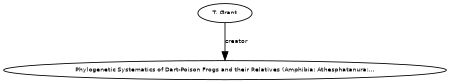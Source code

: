digraph G {
size="3,3";
node [fontsize=7, fontname="Helvetica"];
edge [fontsize=7, fontname="Helvetica"];
node0 [label="T. Grant", width=0.27433100247,height=0.27433100247];
node1 [label="Phylogenetic Systematics of Dart-Poison Frogs and their Relatives (Amphibia: Athesphatanura:...", width=0.27433100247,height=0.27433100247];
node0 -> node1 [label="creator"];
}

